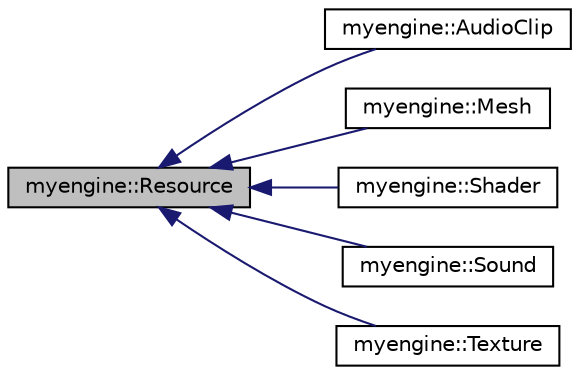 digraph "myengine::Resource"
{
 // LATEX_PDF_SIZE
  edge [fontname="Helvetica",fontsize="10",labelfontname="Helvetica",labelfontsize="10"];
  node [fontname="Helvetica",fontsize="10",shape=record];
  rankdir="LR";
  Node1 [label="myengine::Resource",height=0.2,width=0.4,color="black", fillcolor="grey75", style="filled", fontcolor="black",tooltip=" "];
  Node1 -> Node2 [dir="back",color="midnightblue",fontsize="10",style="solid",fontname="Helvetica"];
  Node2 [label="myengine::AudioClip",height=0.2,width=0.4,color="black", fillcolor="white", style="filled",URL="$structmyengine_1_1_audio_clip.html",tooltip=" "];
  Node1 -> Node3 [dir="back",color="midnightblue",fontsize="10",style="solid",fontname="Helvetica"];
  Node3 [label="myengine::Mesh",height=0.2,width=0.4,color="black", fillcolor="white", style="filled",URL="$structmyengine_1_1_mesh.html",tooltip=" "];
  Node1 -> Node4 [dir="back",color="midnightblue",fontsize="10",style="solid",fontname="Helvetica"];
  Node4 [label="myengine::Shader",height=0.2,width=0.4,color="black", fillcolor="white", style="filled",URL="$structmyengine_1_1_shader.html",tooltip=" "];
  Node1 -> Node5 [dir="back",color="midnightblue",fontsize="10",style="solid",fontname="Helvetica"];
  Node5 [label="myengine::Sound",height=0.2,width=0.4,color="black", fillcolor="white", style="filled",URL="$structmyengine_1_1_sound.html",tooltip=" "];
  Node1 -> Node6 [dir="back",color="midnightblue",fontsize="10",style="solid",fontname="Helvetica"];
  Node6 [label="myengine::Texture",height=0.2,width=0.4,color="black", fillcolor="white", style="filled",URL="$structmyengine_1_1_texture.html",tooltip=" "];
}

